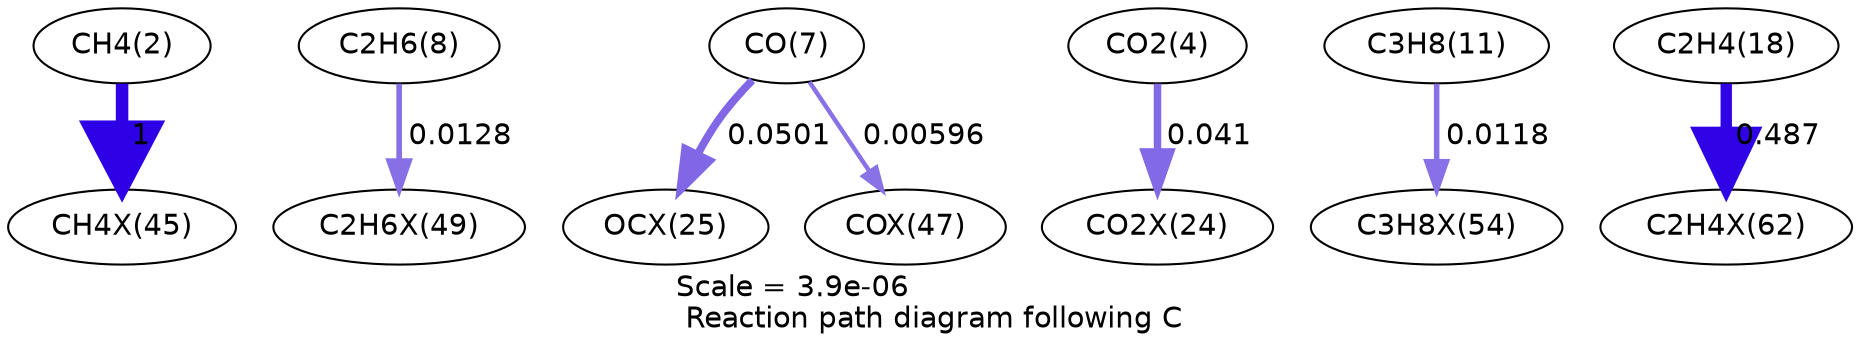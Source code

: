 digraph reaction_paths {
center=1;
s4 -> s35[fontname="Helvetica", penwidth=6, arrowsize=3, color="0.7, 1.5, 0.9"
, label=" 1"];
s10 -> s39[fontname="Helvetica", penwidth=2.71, arrowsize=1.35, color="0.7, 0.513, 0.9"
, label=" 0.0128"];
s9 -> s31[fontname="Helvetica", penwidth=3.74, arrowsize=1.87, color="0.7, 0.55, 0.9"
, label=" 0.0501"];
s9 -> s37[fontname="Helvetica", penwidth=2.13, arrowsize=1.07, color="0.7, 0.506, 0.9"
, label=" 0.00596"];
s6 -> s30[fontname="Helvetica", penwidth=3.59, arrowsize=1.79, color="0.7, 0.541, 0.9"
, label=" 0.041"];
s13 -> s41[fontname="Helvetica", penwidth=2.65, arrowsize=1.32, color="0.7, 0.512, 0.9"
, label=" 0.0118"];
s20 -> s45[fontname="Helvetica", penwidth=5.46, arrowsize=2.73, color="0.7, 0.987, 0.9"
, label=" 0.487"];
s4 [ fontname="Helvetica", label="CH4(2)"];
s6 [ fontname="Helvetica", label="CO2(4)"];
s9 [ fontname="Helvetica", label="CO(7)"];
s10 [ fontname="Helvetica", label="C2H6(8)"];
s13 [ fontname="Helvetica", label="C3H8(11)"];
s20 [ fontname="Helvetica", label="C2H4(18)"];
s30 [ fontname="Helvetica", label="CO2X(24)"];
s31 [ fontname="Helvetica", label="OCX(25)"];
s35 [ fontname="Helvetica", label="CH4X(45)"];
s37 [ fontname="Helvetica", label="COX(47)"];
s39 [ fontname="Helvetica", label="C2H6X(49)"];
s41 [ fontname="Helvetica", label="C3H8X(54)"];
s45 [ fontname="Helvetica", label="C2H4X(62)"];
 label = "Scale = 3.9e-06\l Reaction path diagram following C";
 fontname = "Helvetica";
}
